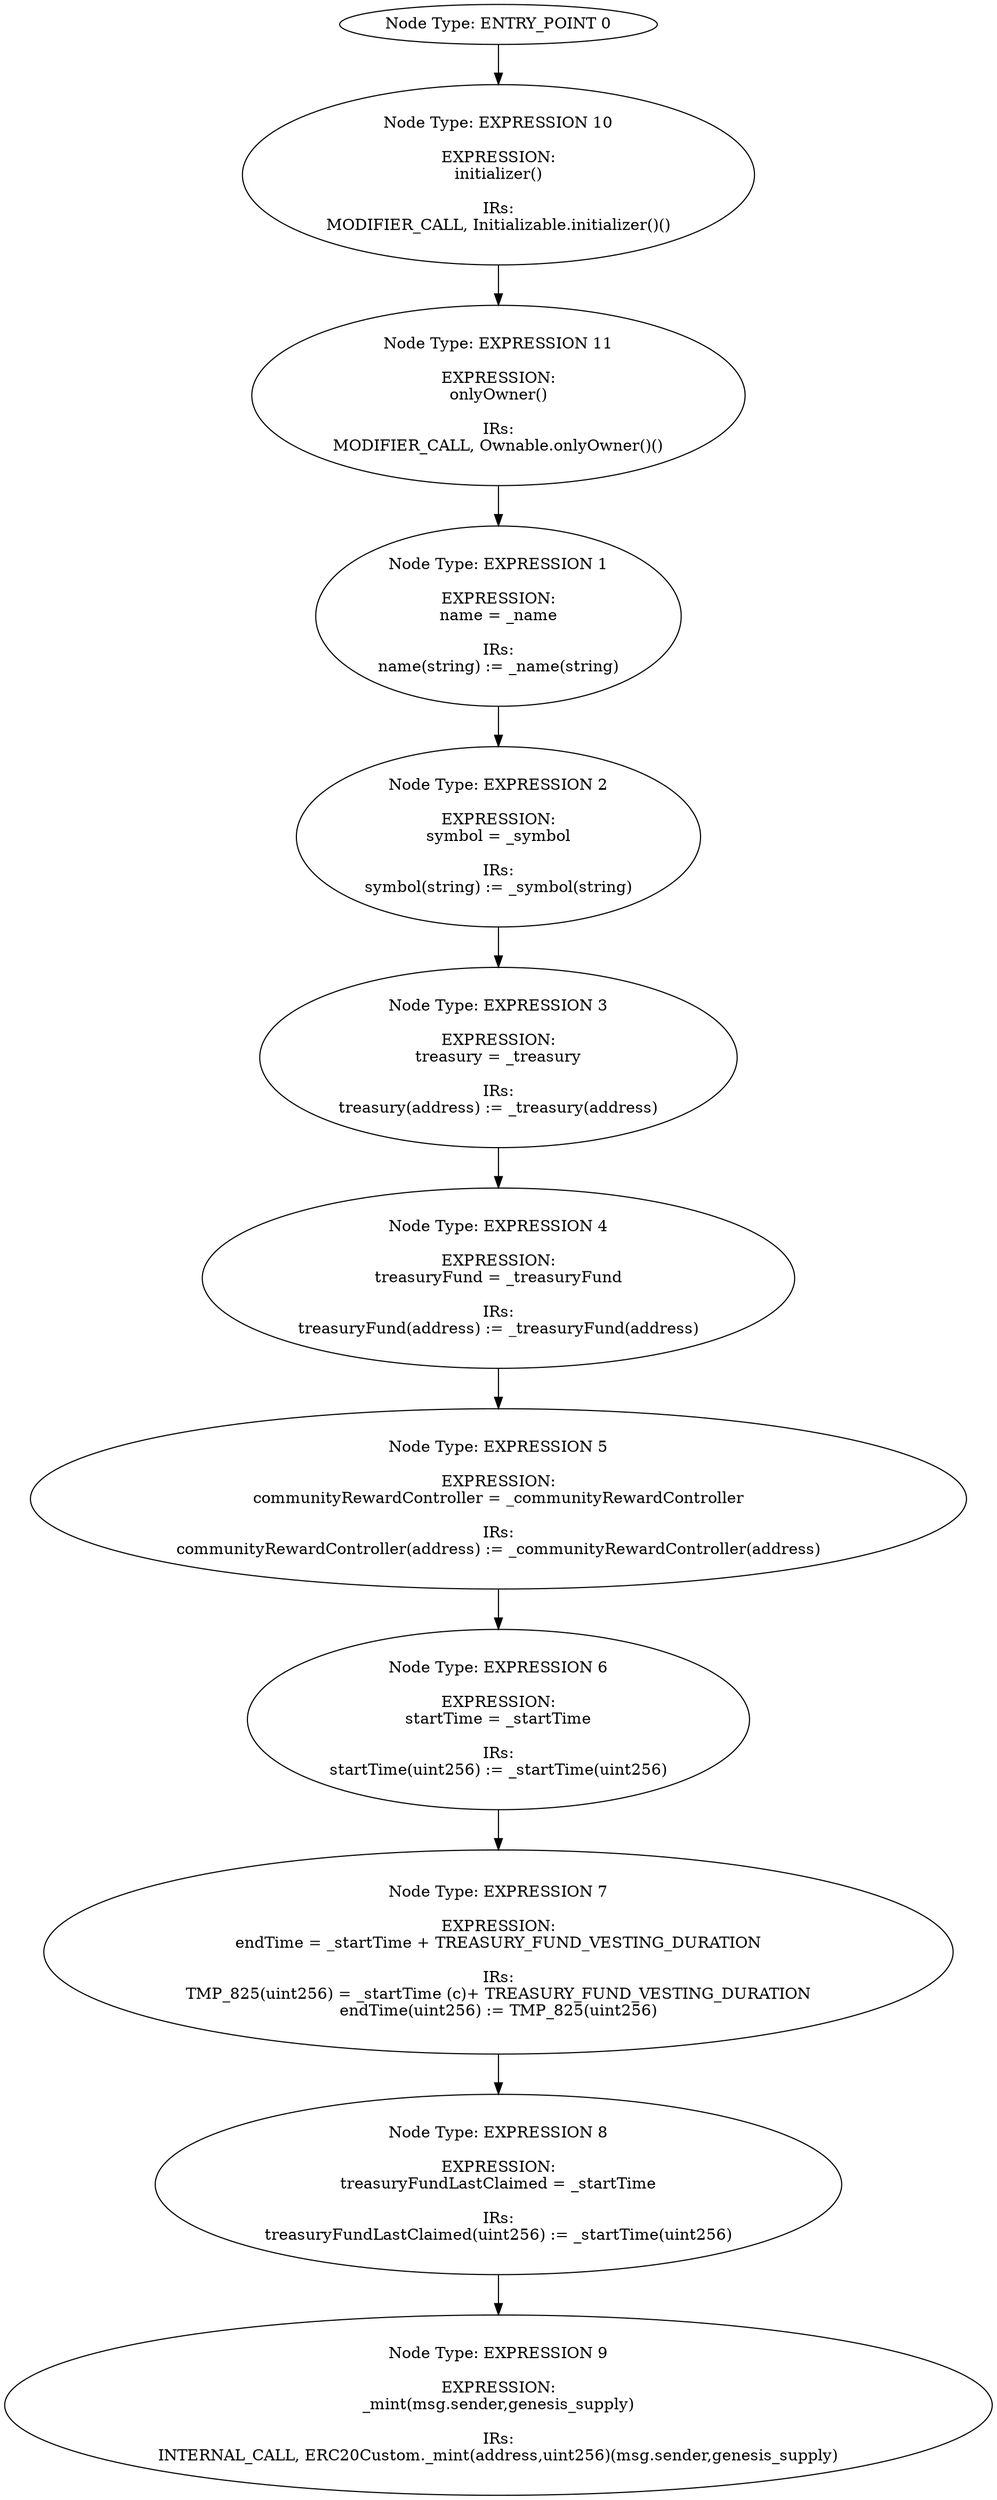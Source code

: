 digraph{
0[label="Node Type: ENTRY_POINT 0
"];
0->10;
1[label="Node Type: EXPRESSION 1

EXPRESSION:
name = _name

IRs:
name(string) := _name(string)"];
1->2;
2[label="Node Type: EXPRESSION 2

EXPRESSION:
symbol = _symbol

IRs:
symbol(string) := _symbol(string)"];
2->3;
3[label="Node Type: EXPRESSION 3

EXPRESSION:
treasury = _treasury

IRs:
treasury(address) := _treasury(address)"];
3->4;
4[label="Node Type: EXPRESSION 4

EXPRESSION:
treasuryFund = _treasuryFund

IRs:
treasuryFund(address) := _treasuryFund(address)"];
4->5;
5[label="Node Type: EXPRESSION 5

EXPRESSION:
communityRewardController = _communityRewardController

IRs:
communityRewardController(address) := _communityRewardController(address)"];
5->6;
6[label="Node Type: EXPRESSION 6

EXPRESSION:
startTime = _startTime

IRs:
startTime(uint256) := _startTime(uint256)"];
6->7;
7[label="Node Type: EXPRESSION 7

EXPRESSION:
endTime = _startTime + TREASURY_FUND_VESTING_DURATION

IRs:
TMP_825(uint256) = _startTime (c)+ TREASURY_FUND_VESTING_DURATION
endTime(uint256) := TMP_825(uint256)"];
7->8;
8[label="Node Type: EXPRESSION 8

EXPRESSION:
treasuryFundLastClaimed = _startTime

IRs:
treasuryFundLastClaimed(uint256) := _startTime(uint256)"];
8->9;
9[label="Node Type: EXPRESSION 9

EXPRESSION:
_mint(msg.sender,genesis_supply)

IRs:
INTERNAL_CALL, ERC20Custom._mint(address,uint256)(msg.sender,genesis_supply)"];
10[label="Node Type: EXPRESSION 10

EXPRESSION:
initializer()

IRs:
MODIFIER_CALL, Initializable.initializer()()"];
10->11;
11[label="Node Type: EXPRESSION 11

EXPRESSION:
onlyOwner()

IRs:
MODIFIER_CALL, Ownable.onlyOwner()()"];
11->1;
}

